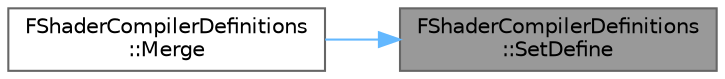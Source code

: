 digraph "FShaderCompilerDefinitions::SetDefine"
{
 // INTERACTIVE_SVG=YES
 // LATEX_PDF_SIZE
  bgcolor="transparent";
  edge [fontname=Helvetica,fontsize=10,labelfontname=Helvetica,labelfontsize=10];
  node [fontname=Helvetica,fontsize=10,shape=box,height=0.2,width=0.4];
  rankdir="RL";
  Node1 [id="Node000001",label="FShaderCompilerDefinitions\l::SetDefine",height=0.2,width=0.4,color="gray40", fillcolor="grey60", style="filled", fontcolor="black",tooltip="Value types supported: bool, int32, uint32, float, const TCHAR*, FString&."];
  Node1 -> Node2 [id="edge1_Node000001_Node000002",dir="back",color="steelblue1",style="solid",tooltip=" "];
  Node2 [id="Node000002",label="FShaderCompilerDefinitions\l::Merge",height=0.2,width=0.4,color="grey40", fillcolor="white", style="filled",URL="$d8/d79/classFShaderCompilerDefinitions.html#acdb461c35c32b128a7813875ed6db010",tooltip=" "];
}
